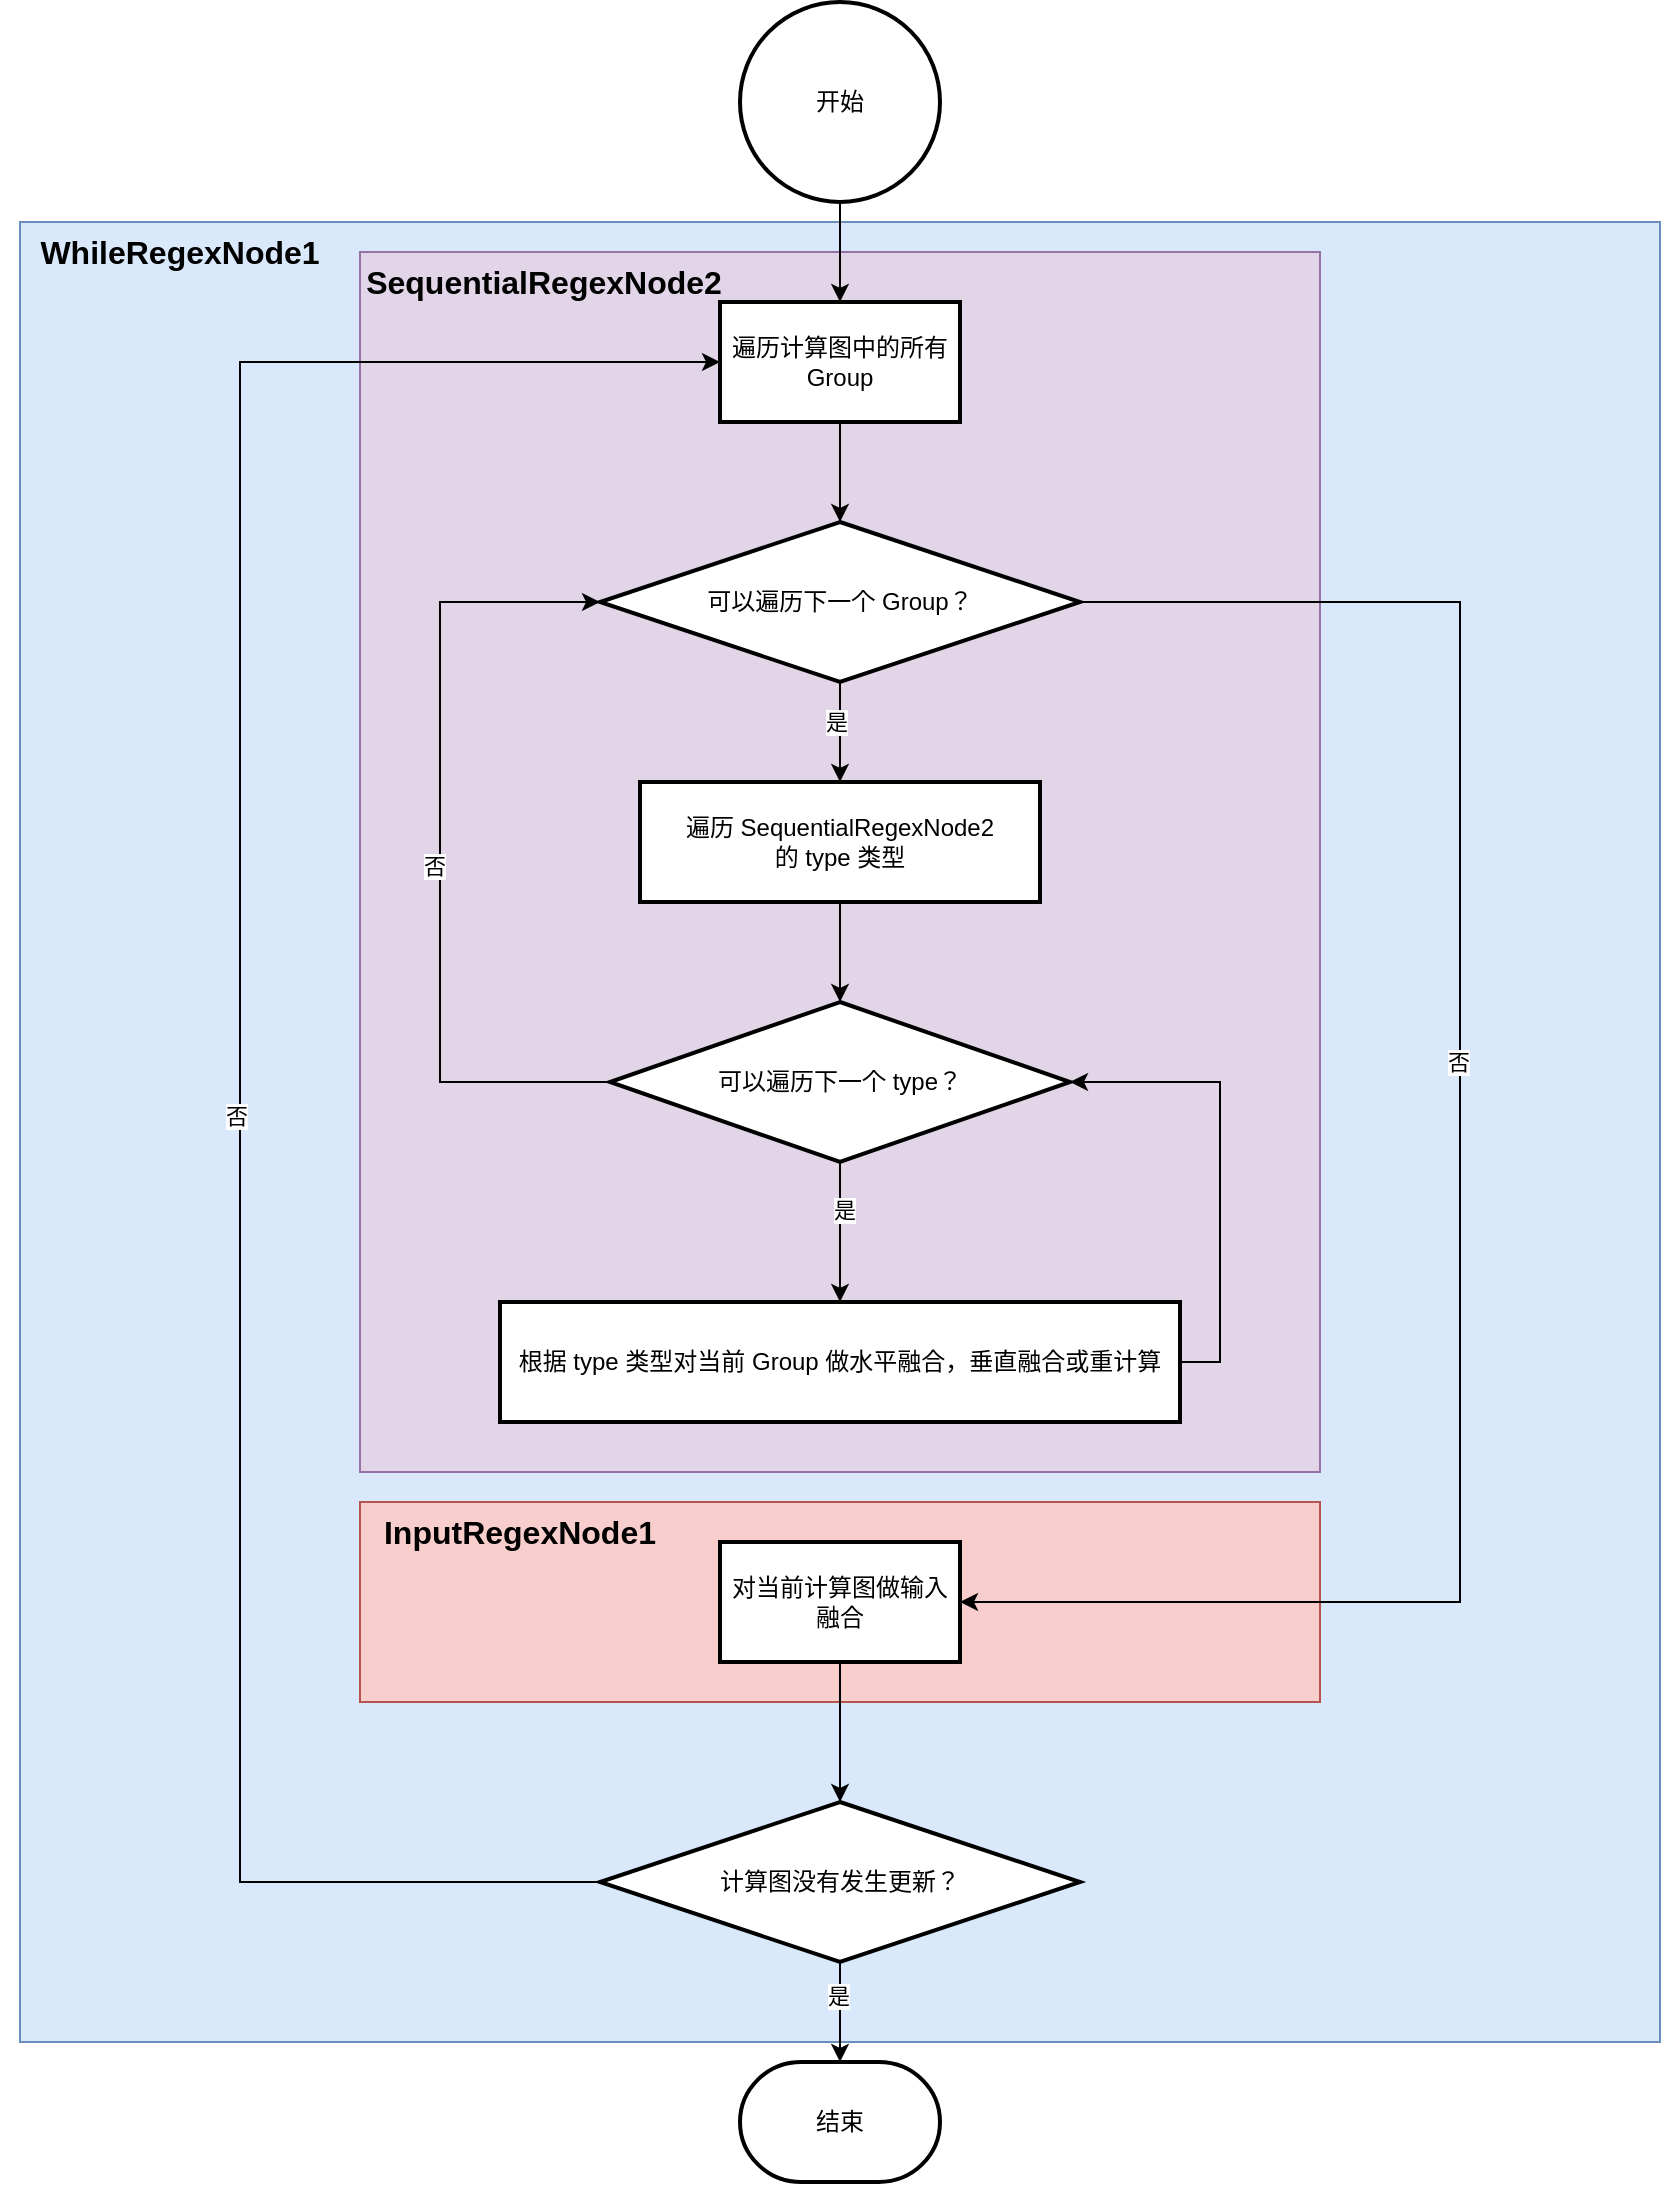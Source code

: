 <mxfile version="21.5.0" type="github">
  <diagram name="第 1 页" id="YnzpbLVSBEW2W_aMIhlS">
    <mxGraphModel dx="2739" dy="2196" grid="1" gridSize="10" guides="1" tooltips="1" connect="1" arrows="1" fold="1" page="1" pageScale="1" pageWidth="827" pageHeight="1169" math="0" shadow="0">
      <root>
        <mxCell id="0" />
        <mxCell id="1" parent="0" />
        <mxCell id="6Jdx5kLrER20dMgVWngY-101" value="" style="rounded=0;whiteSpace=wrap;html=1;fillColor=#dae8fc;strokeColor=#6c8ebf;" vertex="1" parent="1">
          <mxGeometry x="-20" y="-40" width="820" height="910" as="geometry" />
        </mxCell>
        <mxCell id="6Jdx5kLrER20dMgVWngY-99" value="" style="rounded=0;whiteSpace=wrap;html=1;fillColor=#f8cecc;strokeColor=#b85450;" vertex="1" parent="1">
          <mxGeometry x="150" y="600" width="480" height="100" as="geometry" />
        </mxCell>
        <mxCell id="6Jdx5kLrER20dMgVWngY-97" value="" style="rounded=0;whiteSpace=wrap;html=1;fillColor=#e1d5e7;strokeColor=#9673a6;" vertex="1" parent="1">
          <mxGeometry x="150" y="-25" width="480" height="610" as="geometry" />
        </mxCell>
        <mxCell id="6Jdx5kLrER20dMgVWngY-77" style="edgeStyle=orthogonalEdgeStyle;rounded=0;orthogonalLoop=1;jettySize=auto;html=1;exitX=0.5;exitY=1;exitDx=0;exitDy=0;exitPerimeter=0;entryX=0.5;entryY=0;entryDx=0;entryDy=0;" edge="1" parent="1" source="6Jdx5kLrER20dMgVWngY-1" target="6Jdx5kLrER20dMgVWngY-75">
          <mxGeometry relative="1" as="geometry" />
        </mxCell>
        <mxCell id="6Jdx5kLrER20dMgVWngY-1" value="开始" style="strokeWidth=2;html=1;shape=mxgraph.flowchart.start_2;whiteSpace=wrap;" vertex="1" parent="1">
          <mxGeometry x="340" y="-150" width="100" height="100" as="geometry" />
        </mxCell>
        <mxCell id="6Jdx5kLrER20dMgVWngY-86" style="edgeStyle=orthogonalEdgeStyle;rounded=0;orthogonalLoop=1;jettySize=auto;html=1;exitX=0.5;exitY=1;exitDx=0;exitDy=0;entryX=0.5;entryY=0;entryDx=0;entryDy=0;" edge="1" parent="1" source="6Jdx5kLrER20dMgVWngY-15" target="6Jdx5kLrER20dMgVWngY-85">
          <mxGeometry relative="1" as="geometry" />
        </mxCell>
        <mxCell id="6Jdx5kLrER20dMgVWngY-87" value="是" style="edgeLabel;html=1;align=center;verticalAlign=middle;resizable=0;points=[];" vertex="1" connectable="0" parent="6Jdx5kLrER20dMgVWngY-86">
          <mxGeometry x="-0.173" y="-2" relative="1" as="geometry">
            <mxPoint y="-1" as="offset" />
          </mxGeometry>
        </mxCell>
        <mxCell id="6Jdx5kLrER20dMgVWngY-93" style="edgeStyle=orthogonalEdgeStyle;rounded=0;orthogonalLoop=1;jettySize=auto;html=1;exitX=1;exitY=0.5;exitDx=0;exitDy=0;entryX=1;entryY=0.5;entryDx=0;entryDy=0;" edge="1" parent="1" source="6Jdx5kLrER20dMgVWngY-15" target="6Jdx5kLrER20dMgVWngY-57">
          <mxGeometry relative="1" as="geometry">
            <Array as="points">
              <mxPoint x="700" y="150" />
              <mxPoint x="700" y="650" />
            </Array>
          </mxGeometry>
        </mxCell>
        <mxCell id="6Jdx5kLrER20dMgVWngY-94" value="否" style="edgeLabel;html=1;align=center;verticalAlign=middle;resizable=0;points=[];" vertex="1" connectable="0" parent="6Jdx5kLrER20dMgVWngY-93">
          <mxGeometry x="-0.106" y="-1" relative="1" as="geometry">
            <mxPoint as="offset" />
          </mxGeometry>
        </mxCell>
        <mxCell id="6Jdx5kLrER20dMgVWngY-15" value="可以遍历下一个 Group？" style="rhombus;whiteSpace=wrap;html=1;strokeWidth=2;" vertex="1" parent="1">
          <mxGeometry x="270" y="110" width="240" height="80" as="geometry" />
        </mxCell>
        <mxCell id="6Jdx5kLrER20dMgVWngY-27" value="" style="edgeStyle=orthogonalEdgeStyle;rounded=0;orthogonalLoop=1;jettySize=auto;html=1;entryX=0.5;entryY=0;entryDx=0;entryDy=0;" edge="1" parent="1" source="6Jdx5kLrER20dMgVWngY-20" target="6Jdx5kLrER20dMgVWngY-51">
          <mxGeometry relative="1" as="geometry">
            <mxPoint x="390" y="470" as="targetPoint" />
          </mxGeometry>
        </mxCell>
        <mxCell id="6Jdx5kLrER20dMgVWngY-92" value="是" style="edgeLabel;html=1;align=center;verticalAlign=middle;resizable=0;points=[];" vertex="1" connectable="0" parent="6Jdx5kLrER20dMgVWngY-27">
          <mxGeometry x="-0.295" y="2" relative="1" as="geometry">
            <mxPoint y="-1" as="offset" />
          </mxGeometry>
        </mxCell>
        <mxCell id="6Jdx5kLrER20dMgVWngY-83" style="edgeStyle=orthogonalEdgeStyle;rounded=0;orthogonalLoop=1;jettySize=auto;html=1;exitX=0;exitY=0.5;exitDx=0;exitDy=0;entryX=0;entryY=0.5;entryDx=0;entryDy=0;" edge="1" parent="1" source="6Jdx5kLrER20dMgVWngY-20" target="6Jdx5kLrER20dMgVWngY-15">
          <mxGeometry relative="1" as="geometry">
            <Array as="points">
              <mxPoint x="190" y="390" />
              <mxPoint x="190" y="150" />
            </Array>
          </mxGeometry>
        </mxCell>
        <mxCell id="6Jdx5kLrER20dMgVWngY-84" value="否" style="edgeLabel;html=1;align=center;verticalAlign=middle;resizable=0;points=[];" vertex="1" connectable="0" parent="6Jdx5kLrER20dMgVWngY-83">
          <mxGeometry x="-0.044" y="3" relative="1" as="geometry">
            <mxPoint as="offset" />
          </mxGeometry>
        </mxCell>
        <mxCell id="6Jdx5kLrER20dMgVWngY-20" value="可以遍历下一个 type？" style="rhombus;whiteSpace=wrap;html=1;strokeWidth=2;" vertex="1" parent="1">
          <mxGeometry x="275" y="350" width="230" height="80" as="geometry" />
        </mxCell>
        <mxCell id="6Jdx5kLrER20dMgVWngY-91" style="edgeStyle=orthogonalEdgeStyle;rounded=0;orthogonalLoop=1;jettySize=auto;html=1;exitX=1;exitY=0.5;exitDx=0;exitDy=0;entryX=1;entryY=0.5;entryDx=0;entryDy=0;" edge="1" parent="1" source="6Jdx5kLrER20dMgVWngY-51" target="6Jdx5kLrER20dMgVWngY-20">
          <mxGeometry relative="1" as="geometry" />
        </mxCell>
        <mxCell id="6Jdx5kLrER20dMgVWngY-51" value="根据 type 类型对当前 Group 做水平融合，垂直融合或重计算" style="whiteSpace=wrap;html=1;strokeWidth=2;" vertex="1" parent="1">
          <mxGeometry x="220" y="500" width="340" height="60" as="geometry" />
        </mxCell>
        <mxCell id="6Jdx5kLrER20dMgVWngY-71" value="" style="edgeStyle=orthogonalEdgeStyle;rounded=0;orthogonalLoop=1;jettySize=auto;html=1;" edge="1" parent="1" source="6Jdx5kLrER20dMgVWngY-57" target="6Jdx5kLrER20dMgVWngY-70">
          <mxGeometry relative="1" as="geometry" />
        </mxCell>
        <mxCell id="6Jdx5kLrER20dMgVWngY-57" value="对当前计算图做输入融合" style="whiteSpace=wrap;html=1;strokeWidth=2;" vertex="1" parent="1">
          <mxGeometry x="330" y="620" width="120" height="60" as="geometry" />
        </mxCell>
        <mxCell id="6Jdx5kLrER20dMgVWngY-73" style="edgeStyle=orthogonalEdgeStyle;rounded=0;orthogonalLoop=1;jettySize=auto;html=1;exitX=0.5;exitY=1;exitDx=0;exitDy=0;entryX=0.5;entryY=0;entryDx=0;entryDy=0;entryPerimeter=0;" edge="1" parent="1" source="6Jdx5kLrER20dMgVWngY-70" target="6Jdx5kLrER20dMgVWngY-72">
          <mxGeometry relative="1" as="geometry" />
        </mxCell>
        <mxCell id="6Jdx5kLrER20dMgVWngY-74" value="是" style="edgeLabel;html=1;align=center;verticalAlign=middle;resizable=0;points=[];" vertex="1" connectable="0" parent="6Jdx5kLrER20dMgVWngY-73">
          <mxGeometry x="-0.347" y="-1" relative="1" as="geometry">
            <mxPoint as="offset" />
          </mxGeometry>
        </mxCell>
        <mxCell id="6Jdx5kLrER20dMgVWngY-95" style="edgeStyle=orthogonalEdgeStyle;rounded=0;orthogonalLoop=1;jettySize=auto;html=1;exitX=0;exitY=0.5;exitDx=0;exitDy=0;entryX=0;entryY=0.5;entryDx=0;entryDy=0;" edge="1" parent="1" source="6Jdx5kLrER20dMgVWngY-70" target="6Jdx5kLrER20dMgVWngY-75">
          <mxGeometry relative="1" as="geometry">
            <Array as="points">
              <mxPoint x="90" y="790" />
              <mxPoint x="90" y="30" />
            </Array>
          </mxGeometry>
        </mxCell>
        <mxCell id="6Jdx5kLrER20dMgVWngY-96" value="否" style="edgeLabel;html=1;align=center;verticalAlign=middle;resizable=0;points=[];" vertex="1" connectable="0" parent="6Jdx5kLrER20dMgVWngY-95">
          <mxGeometry x="-0.043" y="2" relative="1" as="geometry">
            <mxPoint y="1" as="offset" />
          </mxGeometry>
        </mxCell>
        <mxCell id="6Jdx5kLrER20dMgVWngY-70" value="计算图没有发生更新？" style="rhombus;whiteSpace=wrap;html=1;strokeWidth=2;" vertex="1" parent="1">
          <mxGeometry x="270" y="750" width="240" height="80" as="geometry" />
        </mxCell>
        <mxCell id="6Jdx5kLrER20dMgVWngY-72" value="结束" style="strokeWidth=2;html=1;shape=mxgraph.flowchart.terminator;whiteSpace=wrap;" vertex="1" parent="1">
          <mxGeometry x="340" y="880" width="100" height="60" as="geometry" />
        </mxCell>
        <mxCell id="6Jdx5kLrER20dMgVWngY-78" style="edgeStyle=orthogonalEdgeStyle;rounded=0;orthogonalLoop=1;jettySize=auto;html=1;exitX=0.5;exitY=1;exitDx=0;exitDy=0;entryX=0.5;entryY=0;entryDx=0;entryDy=0;" edge="1" parent="1" source="6Jdx5kLrER20dMgVWngY-75" target="6Jdx5kLrER20dMgVWngY-15">
          <mxGeometry relative="1" as="geometry" />
        </mxCell>
        <mxCell id="6Jdx5kLrER20dMgVWngY-75" value="遍历计算图中的所有 Group" style="whiteSpace=wrap;html=1;strokeWidth=2;" vertex="1" parent="1">
          <mxGeometry x="330" width="120" height="60" as="geometry" />
        </mxCell>
        <mxCell id="6Jdx5kLrER20dMgVWngY-88" style="edgeStyle=orthogonalEdgeStyle;rounded=0;orthogonalLoop=1;jettySize=auto;html=1;exitX=0.5;exitY=1;exitDx=0;exitDy=0;entryX=0.5;entryY=0;entryDx=0;entryDy=0;" edge="1" parent="1" source="6Jdx5kLrER20dMgVWngY-85" target="6Jdx5kLrER20dMgVWngY-20">
          <mxGeometry relative="1" as="geometry" />
        </mxCell>
        <mxCell id="6Jdx5kLrER20dMgVWngY-85" value="遍历 SequentialRegexNode2&lt;br style=&quot;border-color: var(--border-color);&quot;&gt;的 type 类型" style="whiteSpace=wrap;html=1;strokeWidth=2;" vertex="1" parent="1">
          <mxGeometry x="290" y="240" width="200" height="60" as="geometry" />
        </mxCell>
        <mxCell id="6Jdx5kLrER20dMgVWngY-98" value="&lt;b&gt;&lt;font style=&quot;font-size: 16px;&quot;&gt;SequentialRegexNode2&lt;/font&gt;&lt;/b&gt;&lt;span style=&quot;font-size: medium; text-align: start;&quot;&gt;&lt;/span&gt;" style="text;html=1;strokeColor=none;fillColor=none;align=center;verticalAlign=middle;whiteSpace=wrap;rounded=0;" vertex="1" parent="1">
          <mxGeometry x="152" y="-25" width="180" height="30" as="geometry" />
        </mxCell>
        <mxCell id="6Jdx5kLrER20dMgVWngY-100" value="&lt;b&gt;&lt;font style=&quot;font-size: 16px;&quot;&gt;InputRegexNode1&lt;/font&gt;&lt;/b&gt;" style="text;html=1;strokeColor=none;fillColor=none;align=center;verticalAlign=middle;whiteSpace=wrap;rounded=0;" vertex="1" parent="1">
          <mxGeometry x="140" y="600" width="180" height="30" as="geometry" />
        </mxCell>
        <mxCell id="6Jdx5kLrER20dMgVWngY-102" value="&lt;b&gt;&lt;font style=&quot;font-size: 16px;&quot;&gt;WhileRegexNode1&lt;/font&gt;&lt;/b&gt;" style="text;html=1;strokeColor=none;fillColor=none;align=center;verticalAlign=middle;whiteSpace=wrap;rounded=0;" vertex="1" parent="1">
          <mxGeometry x="-30" y="-40" width="180" height="30" as="geometry" />
        </mxCell>
      </root>
    </mxGraphModel>
  </diagram>
</mxfile>
